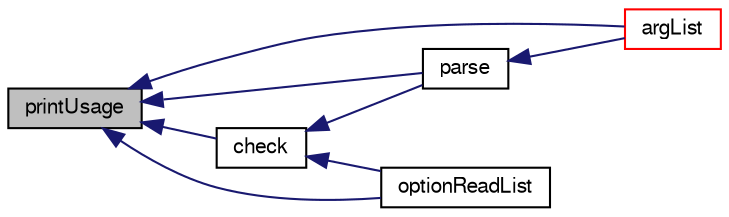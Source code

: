 digraph "printUsage"
{
  bgcolor="transparent";
  edge [fontname="FreeSans",fontsize="10",labelfontname="FreeSans",labelfontsize="10"];
  node [fontname="FreeSans",fontsize="10",shape=record];
  rankdir="LR";
  Node2607 [label="printUsage",height=0.2,width=0.4,color="black", fillcolor="grey75", style="filled", fontcolor="black"];
  Node2607 -> Node2608 [dir="back",color="midnightblue",fontsize="10",style="solid",fontname="FreeSans"];
  Node2608 [label="argList",height=0.2,width=0.4,color="red",URL="$a26662.html#a8318f3d40fd6681259569b58d7f47b9c",tooltip="Construct from argc and argv. "];
  Node2607 -> Node2611 [dir="back",color="midnightblue",fontsize="10",style="solid",fontname="FreeSans"];
  Node2611 [label="check",height=0.2,width=0.4,color="black",URL="$a26662.html#ae2ad9f17c7b27a0ccebcf6d79c814d63",tooltip="Check argument list. "];
  Node2611 -> Node2612 [dir="back",color="midnightblue",fontsize="10",style="solid",fontname="FreeSans"];
  Node2612 [label="parse",height=0.2,width=0.4,color="black",URL="$a26662.html#a00aad68f835a5c0bcb8920505bb0bd10",tooltip="Parse. "];
  Node2612 -> Node2608 [dir="back",color="midnightblue",fontsize="10",style="solid",fontname="FreeSans"];
  Node2611 -> Node2610 [dir="back",color="midnightblue",fontsize="10",style="solid",fontname="FreeSans"];
  Node2610 [label="optionReadList",height=0.2,width=0.4,color="black",URL="$a26662.html#a95822c10f836f8defd7564c15a591602",tooltip="Read a List of values from the named option. "];
  Node2607 -> Node2610 [dir="back",color="midnightblue",fontsize="10",style="solid",fontname="FreeSans"];
  Node2607 -> Node2612 [dir="back",color="midnightblue",fontsize="10",style="solid",fontname="FreeSans"];
}
